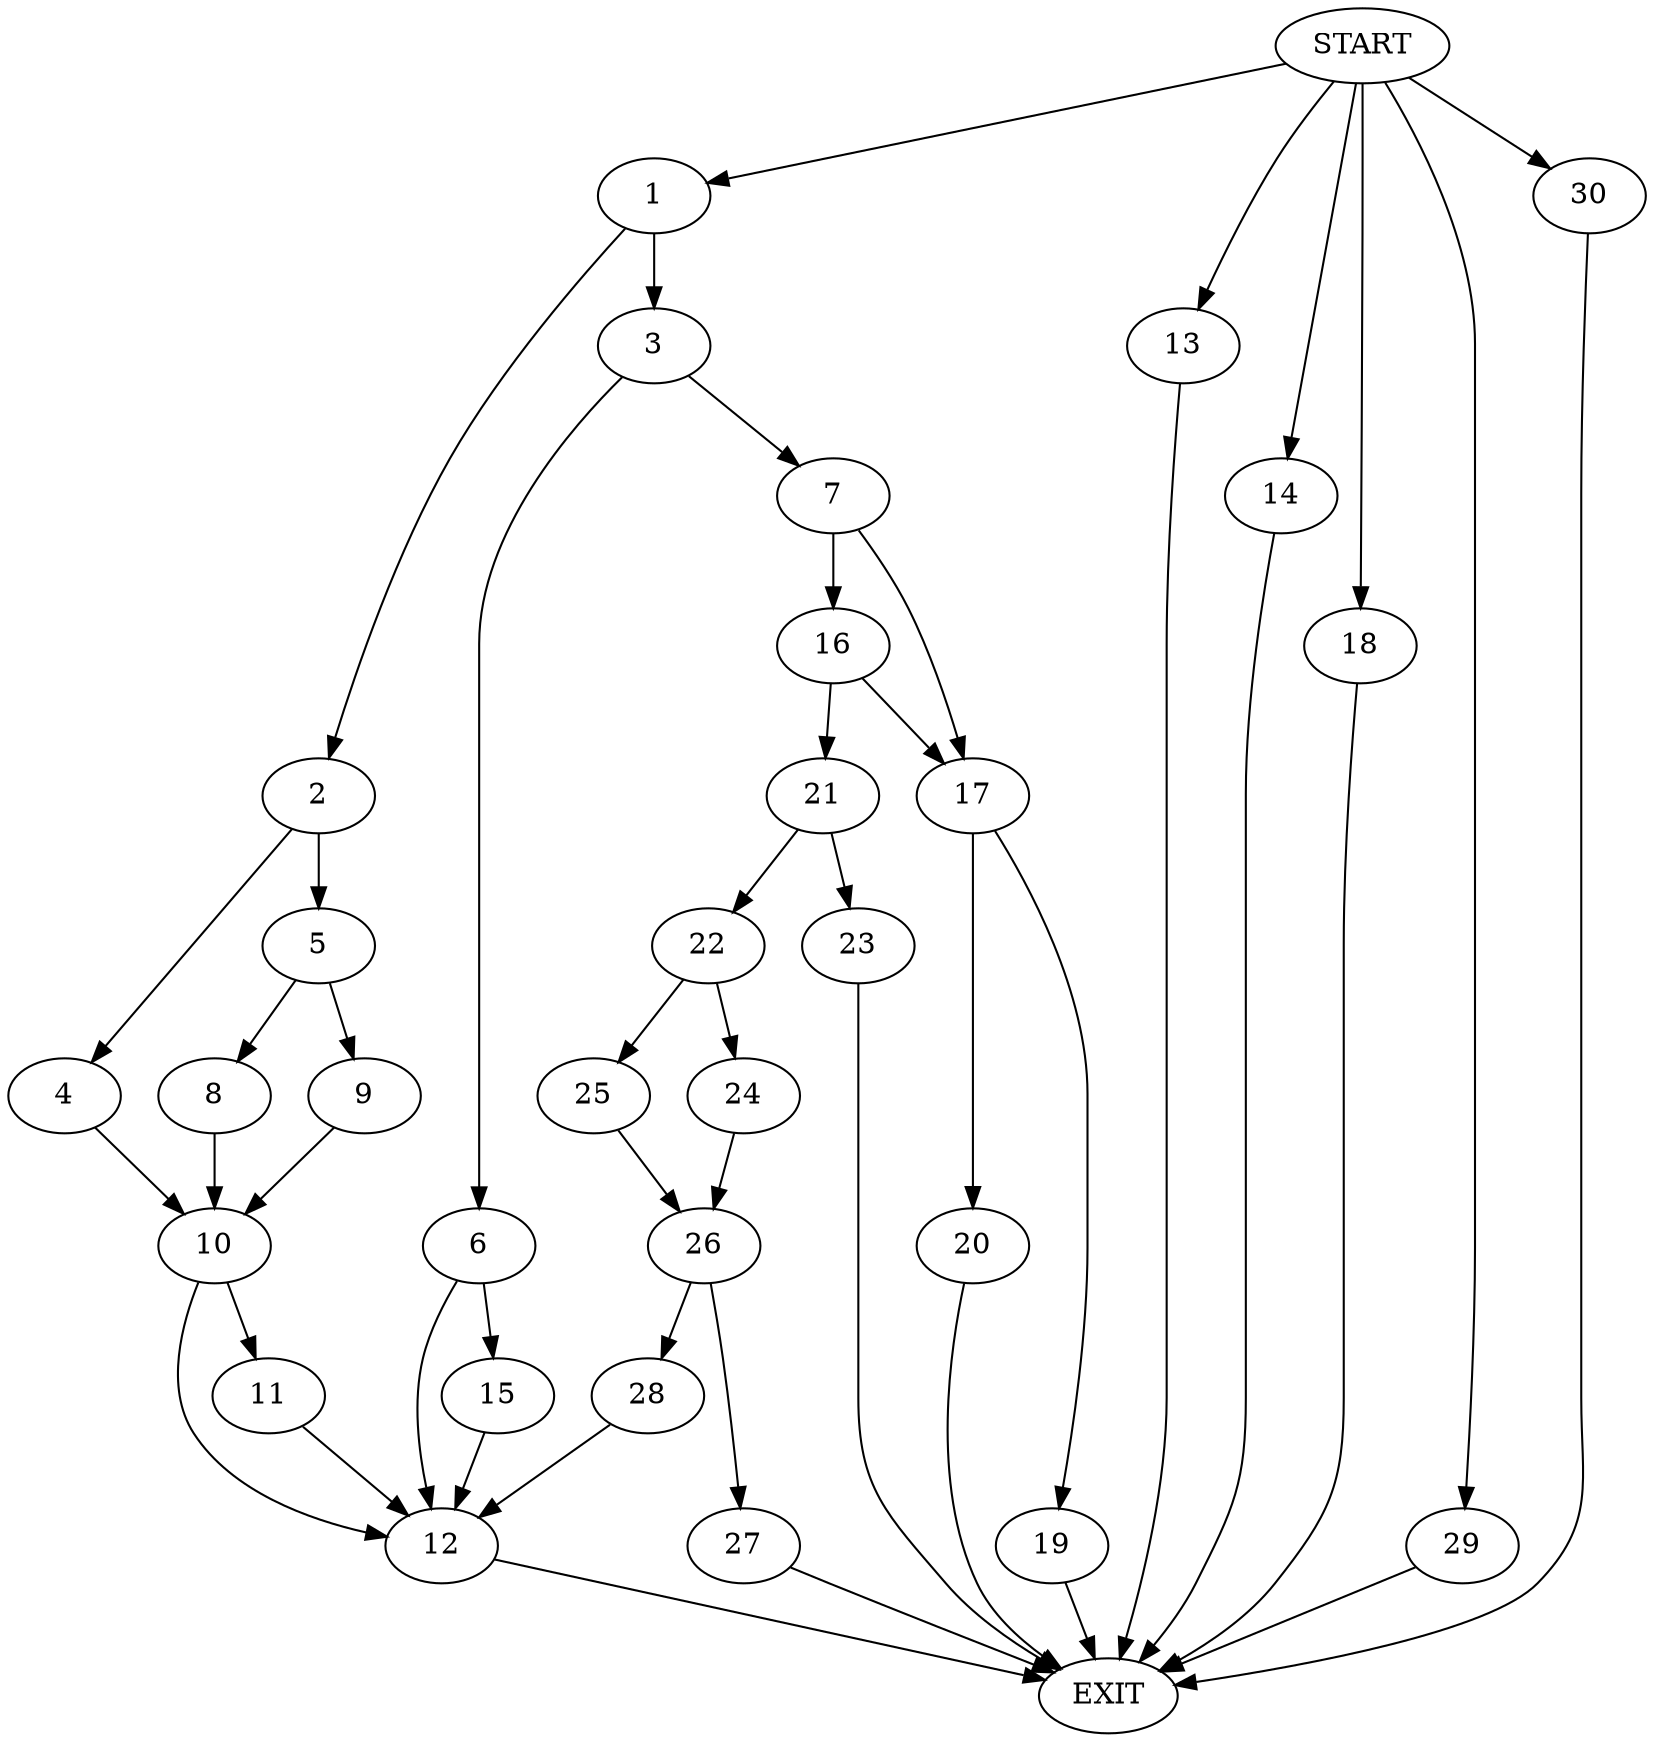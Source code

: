 digraph {
0 [label="START"]
31 [label="EXIT"]
0 -> 1
1 -> 2
1 -> 3
2 -> 4
2 -> 5
3 -> 6
3 -> 7
5 -> 8
5 -> 9
4 -> 10
10 -> 11
10 -> 12
9 -> 10
8 -> 10
0 -> 13
13 -> 31
0 -> 14
14 -> 31
12 -> 31
11 -> 12
6 -> 15
6 -> 12
7 -> 16
7 -> 17
15 -> 12
0 -> 18
18 -> 31
17 -> 19
17 -> 20
16 -> 17
16 -> 21
21 -> 22
21 -> 23
23 -> 31
22 -> 24
22 -> 25
25 -> 26
24 -> 26
26 -> 27
26 -> 28
0 -> 29
29 -> 31
0 -> 30
30 -> 31
27 -> 31
28 -> 12
20 -> 31
19 -> 31
}
